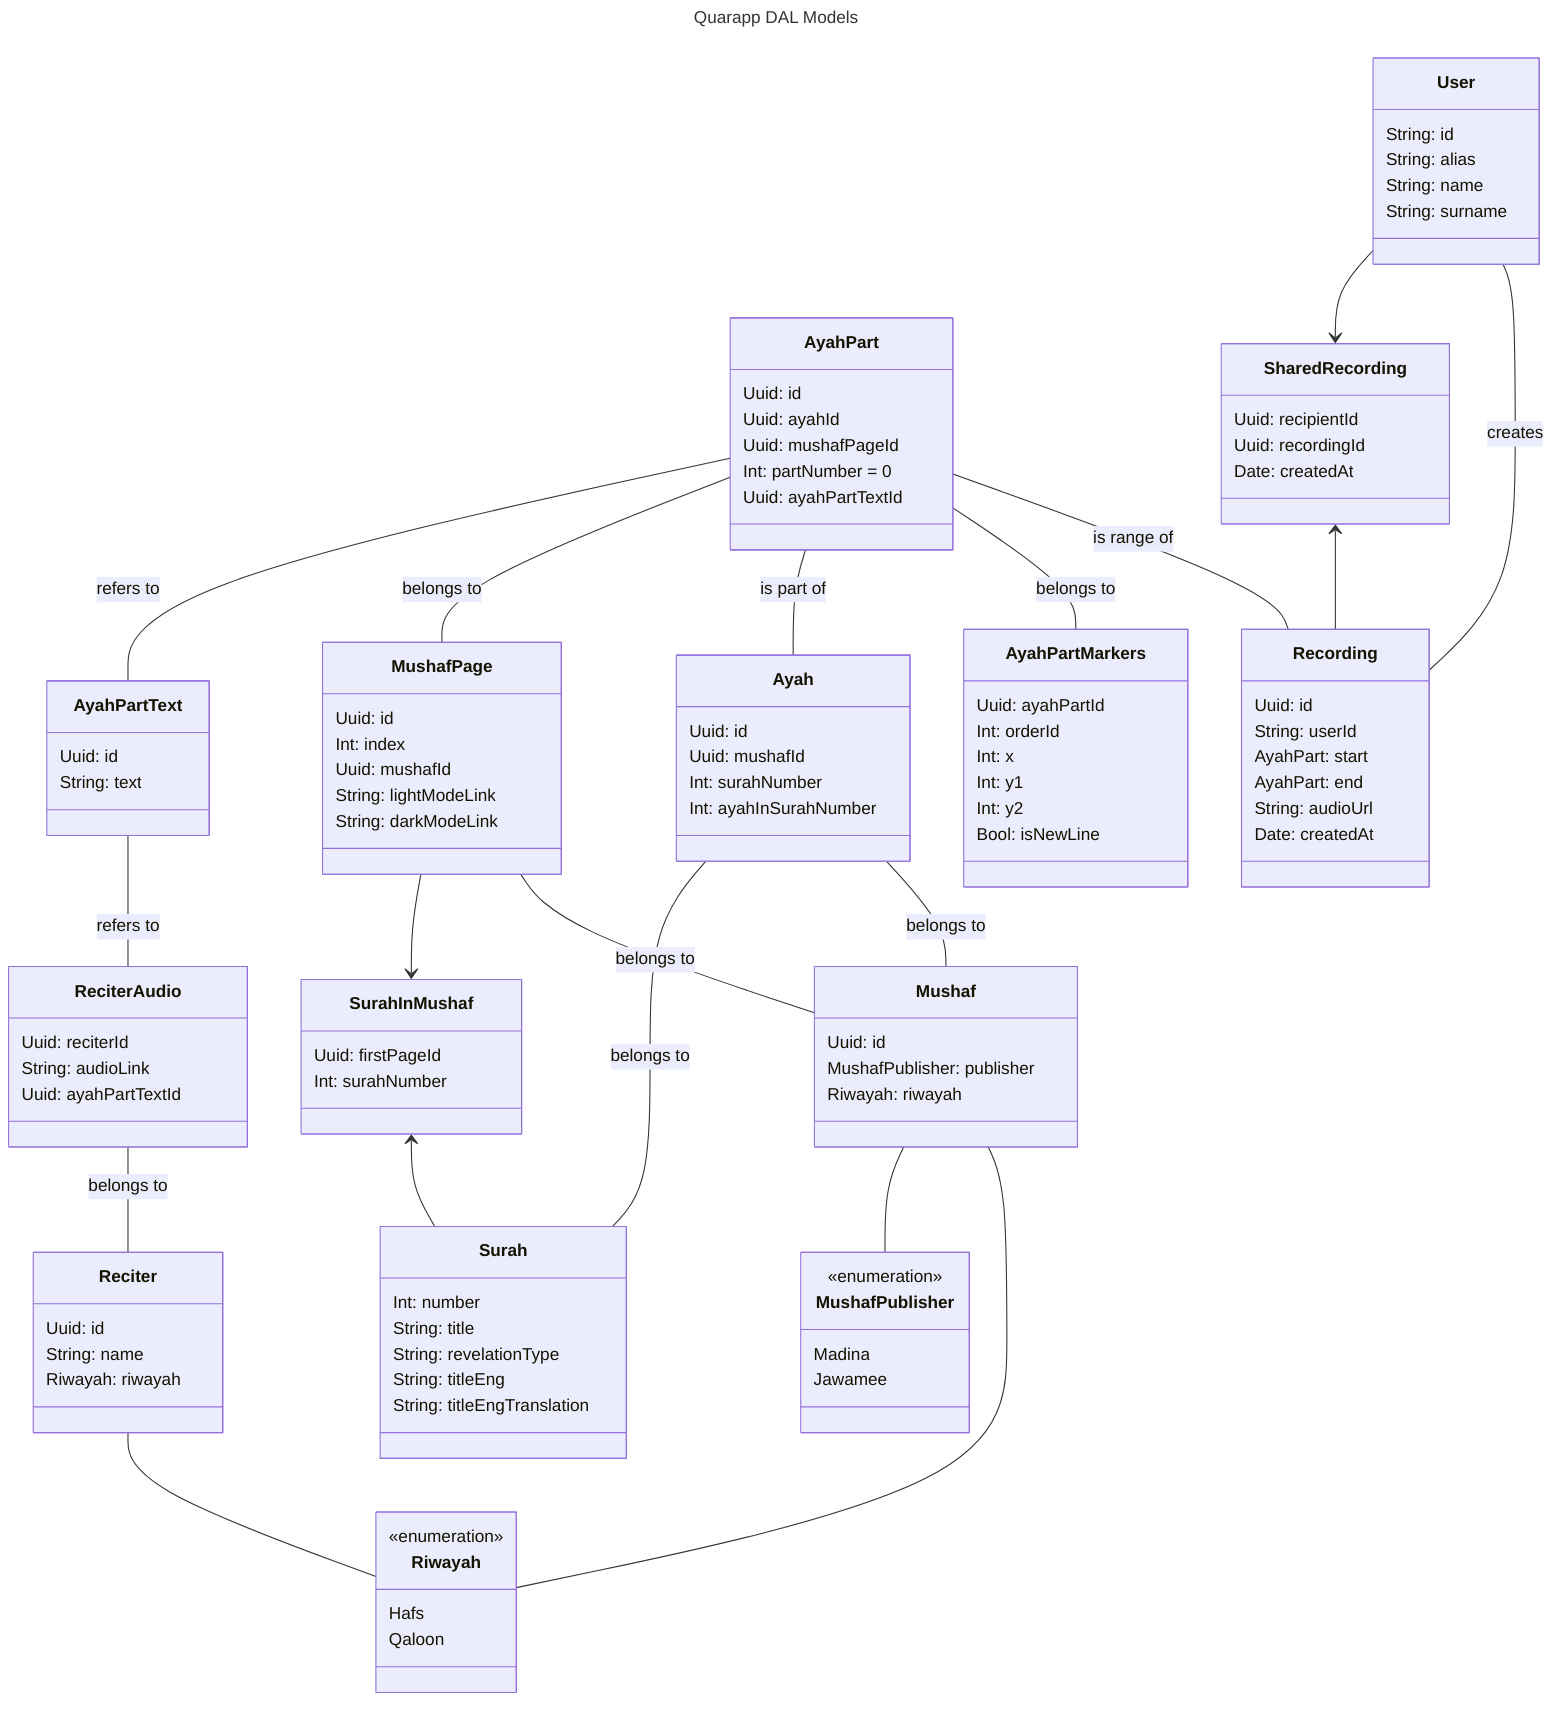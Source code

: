 ---
title: Quarapp DAL Models
---
classDiagram
class Riwayah {
    <<enumeration>>
    Hafs
    Qaloon
}
class MushafPublisher {
    <<enumeration>>
    Madina
    Jawamee
}
class User {
    String: id
    String: alias
    String: name
    String: surname
}
class Mushaf {
    Uuid: id
    MushafPublisher: publisher
    Riwayah: riwayah
}
class Surah {
    Int: number
    String: title
    String: revelationType
    String: titleEng
    String: titleEngTranslation
}
class MushafPage {
    Uuid: id
    Int: index
    Uuid: mushafId
    String: lightModeLink
    String: darkModeLink
}
class Ayah {
    Uuid: id
    Uuid: mushafId
    Int: surahNumber
    Int: ayahInSurahNumber
}
class AyahPart {
    Uuid: id
    Uuid: ayahId
    Uuid: mushafPageId
    Int: partNumber = 0
    Uuid: ayahPartTextId
}
class SurahInMushaf {
    Uuid: firstPageId
    Int: surahNumber
}
class Recording {
    Uuid: id
    String: userId
    AyahPart: start
    AyahPart: end 
    String: audioUrl
    Date: createdAt
}
class SharedRecording {
    Uuid: recipientId
    Uuid: recordingId
    Date: createdAt
}
class AyahPartMarkers {
    Uuid: ayahPartId
    Int: orderId
    Int: x
    Int: y1
    Int: y2
    Bool: isNewLine
}
class Reciter {
    Uuid: id
    String: name
    Riwayah: riwayah
}
class ReciterAudio {
    Uuid: reciterId
    String: audioLink
    Uuid: ayahPartTextId
}
class AyahPartText {
    Uuid: id
    String: text
}
User -- Recording: creates
User --> SharedRecording
SharedRecording <-- Recording
AyahPart -- Recording: is range of
AyahPart -- AyahPartMarkers: belongs to
AyahPart -- Ayah: is part of
AyahPart -- MushafPage: belongs to
AyahPart -- AyahPartText: refers to
Ayah -- Mushaf: belongs to
Ayah -- Surah: belongs to
MushafPage -- Mushaf: belongs to
MushafPage --> SurahInMushaf
SurahInMushaf <-- Surah
ReciterAudio -- Reciter: belongs to
AyahPartText -- ReciterAudio: refers to
Reciter -- Riwayah
Mushaf -- Riwayah
Mushaf -- MushafPublisher